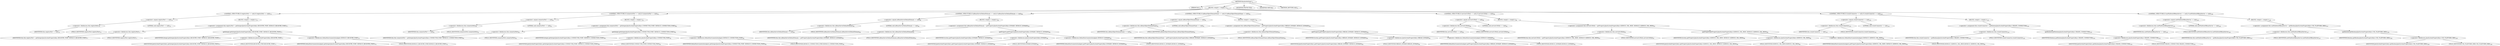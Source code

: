 digraph "finalizeSettings" {  
"85" [label = <(METHOD,finalizeSettings)<SUB>75</SUB>> ]
"86" [label = <(PARAM,this)<SUB>75</SUB>> ]
"87" [label = <(BLOCK,&lt;empty&gt;,&lt;empty&gt;)<SUB>75</SUB>> ]
"88" [label = <(CONTROL_STRUCTURE,if (registryPort == null),if (registryPort == null))<SUB>76</SUB>> ]
"89" [label = <(&lt;operator&gt;.equals,registryPort == null)<SUB>76</SUB>> ]
"90" [label = <(&lt;operator&gt;.fieldAccess,this.registryPort)<SUB>76</SUB>> ]
"91" [label = <(IDENTIFIER,this,registryPort == null)<SUB>76</SUB>> ]
"92" [label = <(FIELD_IDENTIFIER,registryPort,registryPort)<SUB>76</SUB>> ]
"93" [label = <(LITERAL,null,registryPort == null)<SUB>76</SUB>> ]
"94" [label = <(BLOCK,&lt;empty&gt;,&lt;empty&gt;)<SUB>76</SUB>> ]
"95" [label = <(&lt;operator&gt;.assignment,this.registryPort = getInteger(JmxSystemPropertyKeys.REGISTRY_PORT, DEFAULT_REGISTRY_PORT))<SUB>77</SUB>> ]
"96" [label = <(&lt;operator&gt;.fieldAccess,this.registryPort)<SUB>77</SUB>> ]
"97" [label = <(IDENTIFIER,this,this.registryPort = getInteger(JmxSystemPropertyKeys.REGISTRY_PORT, DEFAULT_REGISTRY_PORT))<SUB>77</SUB>> ]
"98" [label = <(FIELD_IDENTIFIER,registryPort,registryPort)<SUB>77</SUB>> ]
"99" [label = <(getInteger,getInteger(JmxSystemPropertyKeys.REGISTRY_PORT, DEFAULT_REGISTRY_PORT))<SUB>77</SUB>> ]
"100" [label = <(IDENTIFIER,Integer,getInteger(JmxSystemPropertyKeys.REGISTRY_PORT, DEFAULT_REGISTRY_PORT))<SUB>77</SUB>> ]
"101" [label = <(&lt;operator&gt;.fieldAccess,JmxSystemPropertyKeys.REGISTRY_PORT)<SUB>77</SUB>> ]
"102" [label = <(IDENTIFIER,JmxSystemPropertyKeys,getInteger(JmxSystemPropertyKeys.REGISTRY_PORT, DEFAULT_REGISTRY_PORT))<SUB>77</SUB>> ]
"103" [label = <(FIELD_IDENTIFIER,REGISTRY_PORT,REGISTRY_PORT)<SUB>77</SUB>> ]
"104" [label = <(&lt;operator&gt;.fieldAccess,DefaultInstrumentationAgent.DEFAULT_REGISTRY_PORT)<SUB>78</SUB>> ]
"105" [label = <(IDENTIFIER,DefaultInstrumentationAgent,getInteger(JmxSystemPropertyKeys.REGISTRY_PORT, DEFAULT_REGISTRY_PORT))<SUB>78</SUB>> ]
"106" [label = <(FIELD_IDENTIFIER,DEFAULT_REGISTRY_PORT,DEFAULT_REGISTRY_PORT)<SUB>78</SUB>> ]
"107" [label = <(CONTROL_STRUCTURE,if (connectorPort == null),if (connectorPort == null))<SUB>81</SUB>> ]
"108" [label = <(&lt;operator&gt;.equals,connectorPort == null)<SUB>81</SUB>> ]
"109" [label = <(&lt;operator&gt;.fieldAccess,this.connectorPort)<SUB>81</SUB>> ]
"110" [label = <(IDENTIFIER,this,connectorPort == null)<SUB>81</SUB>> ]
"111" [label = <(FIELD_IDENTIFIER,connectorPort,connectorPort)<SUB>81</SUB>> ]
"112" [label = <(LITERAL,null,connectorPort == null)<SUB>81</SUB>> ]
"113" [label = <(BLOCK,&lt;empty&gt;,&lt;empty&gt;)<SUB>81</SUB>> ]
"114" [label = <(&lt;operator&gt;.assignment,this.connectorPort = getInteger(JmxSystemPropertyKeys.CONNECTOR_PORT, DEFAULT_CONNECTION_PORT))<SUB>82</SUB>> ]
"115" [label = <(&lt;operator&gt;.fieldAccess,this.connectorPort)<SUB>82</SUB>> ]
"116" [label = <(IDENTIFIER,this,this.connectorPort = getInteger(JmxSystemPropertyKeys.CONNECTOR_PORT, DEFAULT_CONNECTION_PORT))<SUB>82</SUB>> ]
"117" [label = <(FIELD_IDENTIFIER,connectorPort,connectorPort)<SUB>82</SUB>> ]
"118" [label = <(getInteger,getInteger(JmxSystemPropertyKeys.CONNECTOR_PORT, DEFAULT_CONNECTION_PORT))<SUB>82</SUB>> ]
"119" [label = <(IDENTIFIER,Integer,getInteger(JmxSystemPropertyKeys.CONNECTOR_PORT, DEFAULT_CONNECTION_PORT))<SUB>82</SUB>> ]
"120" [label = <(&lt;operator&gt;.fieldAccess,JmxSystemPropertyKeys.CONNECTOR_PORT)<SUB>82</SUB>> ]
"121" [label = <(IDENTIFIER,JmxSystemPropertyKeys,getInteger(JmxSystemPropertyKeys.CONNECTOR_PORT, DEFAULT_CONNECTION_PORT))<SUB>82</SUB>> ]
"122" [label = <(FIELD_IDENTIFIER,CONNECTOR_PORT,CONNECTOR_PORT)<SUB>82</SUB>> ]
"123" [label = <(&lt;operator&gt;.fieldAccess,DefaultInstrumentationAgent.DEFAULT_CONNECTION_PORT)<SUB>83</SUB>> ]
"124" [label = <(IDENTIFIER,DefaultInstrumentationAgent,getInteger(JmxSystemPropertyKeys.CONNECTOR_PORT, DEFAULT_CONNECTION_PORT))<SUB>83</SUB>> ]
"125" [label = <(FIELD_IDENTIFIER,DEFAULT_CONNECTION_PORT,DEFAULT_CONNECTION_PORT)<SUB>83</SUB>> ]
"126" [label = <(CONTROL_STRUCTURE,if (mBeanServerDefaultDomain == null),if (mBeanServerDefaultDomain == null))<SUB>86</SUB>> ]
"127" [label = <(&lt;operator&gt;.equals,mBeanServerDefaultDomain == null)<SUB>86</SUB>> ]
"128" [label = <(&lt;operator&gt;.fieldAccess,this.mBeanServerDefaultDomain)<SUB>86</SUB>> ]
"129" [label = <(IDENTIFIER,this,mBeanServerDefaultDomain == null)<SUB>86</SUB>> ]
"130" [label = <(FIELD_IDENTIFIER,mBeanServerDefaultDomain,mBeanServerDefaultDomain)<SUB>86</SUB>> ]
"131" [label = <(LITERAL,null,mBeanServerDefaultDomain == null)<SUB>86</SUB>> ]
"132" [label = <(BLOCK,&lt;empty&gt;,&lt;empty&gt;)<SUB>86</SUB>> ]
"133" [label = <(&lt;operator&gt;.assignment,this.mBeanServerDefaultDomain = getProperty(JmxSystemPropertyKeys.DOMAIN, DEFAULT_DOMAIN))<SUB>87</SUB>> ]
"134" [label = <(&lt;operator&gt;.fieldAccess,this.mBeanServerDefaultDomain)<SUB>87</SUB>> ]
"135" [label = <(IDENTIFIER,this,this.mBeanServerDefaultDomain = getProperty(JmxSystemPropertyKeys.DOMAIN, DEFAULT_DOMAIN))<SUB>87</SUB>> ]
"136" [label = <(FIELD_IDENTIFIER,mBeanServerDefaultDomain,mBeanServerDefaultDomain)<SUB>87</SUB>> ]
"137" [label = <(getProperty,getProperty(JmxSystemPropertyKeys.DOMAIN, DEFAULT_DOMAIN))<SUB>88</SUB>> ]
"138" [label = <(IDENTIFIER,System,getProperty(JmxSystemPropertyKeys.DOMAIN, DEFAULT_DOMAIN))<SUB>88</SUB>> ]
"139" [label = <(&lt;operator&gt;.fieldAccess,JmxSystemPropertyKeys.DOMAIN)<SUB>88</SUB>> ]
"140" [label = <(IDENTIFIER,JmxSystemPropertyKeys,getProperty(JmxSystemPropertyKeys.DOMAIN, DEFAULT_DOMAIN))<SUB>88</SUB>> ]
"141" [label = <(FIELD_IDENTIFIER,DOMAIN,DOMAIN)<SUB>88</SUB>> ]
"142" [label = <(&lt;operator&gt;.fieldAccess,DefaultInstrumentationAgent.DEFAULT_DOMAIN)<SUB>88</SUB>> ]
"143" [label = <(IDENTIFIER,DefaultInstrumentationAgent,getProperty(JmxSystemPropertyKeys.DOMAIN, DEFAULT_DOMAIN))<SUB>88</SUB>> ]
"144" [label = <(FIELD_IDENTIFIER,DEFAULT_DOMAIN,DEFAULT_DOMAIN)<SUB>88</SUB>> ]
"145" [label = <(CONTROL_STRUCTURE,if (mBeanObjectDomainName == null),if (mBeanObjectDomainName == null))<SUB>91</SUB>> ]
"146" [label = <(&lt;operator&gt;.equals,mBeanObjectDomainName == null)<SUB>91</SUB>> ]
"147" [label = <(&lt;operator&gt;.fieldAccess,this.mBeanObjectDomainName)<SUB>91</SUB>> ]
"148" [label = <(IDENTIFIER,this,mBeanObjectDomainName == null)<SUB>91</SUB>> ]
"149" [label = <(FIELD_IDENTIFIER,mBeanObjectDomainName,mBeanObjectDomainName)<SUB>91</SUB>> ]
"150" [label = <(LITERAL,null,mBeanObjectDomainName == null)<SUB>91</SUB>> ]
"151" [label = <(BLOCK,&lt;empty&gt;,&lt;empty&gt;)<SUB>91</SUB>> ]
"152" [label = <(&lt;operator&gt;.assignment,this.mBeanObjectDomainName = getProperty(JmxSystemPropertyKeys.MBEAN_DOMAIN, DEFAULT_DOMAIN))<SUB>92</SUB>> ]
"153" [label = <(&lt;operator&gt;.fieldAccess,this.mBeanObjectDomainName)<SUB>92</SUB>> ]
"154" [label = <(IDENTIFIER,this,this.mBeanObjectDomainName = getProperty(JmxSystemPropertyKeys.MBEAN_DOMAIN, DEFAULT_DOMAIN))<SUB>92</SUB>> ]
"155" [label = <(FIELD_IDENTIFIER,mBeanObjectDomainName,mBeanObjectDomainName)<SUB>92</SUB>> ]
"156" [label = <(getProperty,getProperty(JmxSystemPropertyKeys.MBEAN_DOMAIN, DEFAULT_DOMAIN))<SUB>93</SUB>> ]
"157" [label = <(IDENTIFIER,System,getProperty(JmxSystemPropertyKeys.MBEAN_DOMAIN, DEFAULT_DOMAIN))<SUB>93</SUB>> ]
"158" [label = <(&lt;operator&gt;.fieldAccess,JmxSystemPropertyKeys.MBEAN_DOMAIN)<SUB>93</SUB>> ]
"159" [label = <(IDENTIFIER,JmxSystemPropertyKeys,getProperty(JmxSystemPropertyKeys.MBEAN_DOMAIN, DEFAULT_DOMAIN))<SUB>93</SUB>> ]
"160" [label = <(FIELD_IDENTIFIER,MBEAN_DOMAIN,MBEAN_DOMAIN)<SUB>93</SUB>> ]
"161" [label = <(&lt;operator&gt;.fieldAccess,DefaultInstrumentationAgent.DEFAULT_DOMAIN)<SUB>93</SUB>> ]
"162" [label = <(IDENTIFIER,DefaultInstrumentationAgent,getProperty(JmxSystemPropertyKeys.MBEAN_DOMAIN, DEFAULT_DOMAIN))<SUB>93</SUB>> ]
"163" [label = <(FIELD_IDENTIFIER,DEFAULT_DOMAIN,DEFAULT_DOMAIN)<SUB>93</SUB>> ]
"164" [label = <(CONTROL_STRUCTURE,if (serviceUrlPath == null),if (serviceUrlPath == null))<SUB>96</SUB>> ]
"165" [label = <(&lt;operator&gt;.equals,serviceUrlPath == null)<SUB>96</SUB>> ]
"166" [label = <(&lt;operator&gt;.fieldAccess,this.serviceUrlPath)<SUB>96</SUB>> ]
"167" [label = <(IDENTIFIER,this,serviceUrlPath == null)<SUB>96</SUB>> ]
"168" [label = <(FIELD_IDENTIFIER,serviceUrlPath,serviceUrlPath)<SUB>96</SUB>> ]
"169" [label = <(LITERAL,null,serviceUrlPath == null)<SUB>96</SUB>> ]
"170" [label = <(BLOCK,&lt;empty&gt;,&lt;empty&gt;)<SUB>96</SUB>> ]
"171" [label = <(&lt;operator&gt;.assignment,this.serviceUrlPath = getProperty(JmxSystemPropertyKeys.SERVICE_URL_PATH, DEFAULT_SERVICE_URL_PATH))<SUB>97</SUB>> ]
"172" [label = <(&lt;operator&gt;.fieldAccess,this.serviceUrlPath)<SUB>97</SUB>> ]
"173" [label = <(IDENTIFIER,this,this.serviceUrlPath = getProperty(JmxSystemPropertyKeys.SERVICE_URL_PATH, DEFAULT_SERVICE_URL_PATH))<SUB>97</SUB>> ]
"174" [label = <(FIELD_IDENTIFIER,serviceUrlPath,serviceUrlPath)<SUB>97</SUB>> ]
"175" [label = <(getProperty,getProperty(JmxSystemPropertyKeys.SERVICE_URL_PATH, DEFAULT_SERVICE_URL_PATH))<SUB>98</SUB>> ]
"176" [label = <(IDENTIFIER,System,getProperty(JmxSystemPropertyKeys.SERVICE_URL_PATH, DEFAULT_SERVICE_URL_PATH))<SUB>98</SUB>> ]
"177" [label = <(&lt;operator&gt;.fieldAccess,JmxSystemPropertyKeys.SERVICE_URL_PATH)<SUB>98</SUB>> ]
"178" [label = <(IDENTIFIER,JmxSystemPropertyKeys,getProperty(JmxSystemPropertyKeys.SERVICE_URL_PATH, DEFAULT_SERVICE_URL_PATH))<SUB>98</SUB>> ]
"179" [label = <(FIELD_IDENTIFIER,SERVICE_URL_PATH,SERVICE_URL_PATH)<SUB>98</SUB>> ]
"180" [label = <(&lt;operator&gt;.fieldAccess,DefaultInstrumentationAgent.DEFAULT_SERVICE_URL_PATH)<SUB>99</SUB>> ]
"181" [label = <(IDENTIFIER,DefaultInstrumentationAgent,getProperty(JmxSystemPropertyKeys.SERVICE_URL_PATH, DEFAULT_SERVICE_URL_PATH))<SUB>99</SUB>> ]
"182" [label = <(FIELD_IDENTIFIER,DEFAULT_SERVICE_URL_PATH,DEFAULT_SERVICE_URL_PATH)<SUB>99</SUB>> ]
"183" [label = <(CONTROL_STRUCTURE,if (createConnector == null),if (createConnector == null))<SUB>102</SUB>> ]
"184" [label = <(&lt;operator&gt;.equals,createConnector == null)<SUB>102</SUB>> ]
"185" [label = <(&lt;operator&gt;.fieldAccess,this.createConnector)<SUB>102</SUB>> ]
"186" [label = <(IDENTIFIER,this,createConnector == null)<SUB>102</SUB>> ]
"187" [label = <(FIELD_IDENTIFIER,createConnector,createConnector)<SUB>102</SUB>> ]
"188" [label = <(LITERAL,null,createConnector == null)<SUB>102</SUB>> ]
"189" [label = <(BLOCK,&lt;empty&gt;,&lt;empty&gt;)<SUB>102</SUB>> ]
"190" [label = <(&lt;operator&gt;.assignment,this.createConnector = getBoolean(JmxSystemPropertyKeys.CREATE_CONNECTOR))<SUB>103</SUB>> ]
"191" [label = <(&lt;operator&gt;.fieldAccess,this.createConnector)<SUB>103</SUB>> ]
"192" [label = <(IDENTIFIER,this,this.createConnector = getBoolean(JmxSystemPropertyKeys.CREATE_CONNECTOR))<SUB>103</SUB>> ]
"193" [label = <(FIELD_IDENTIFIER,createConnector,createConnector)<SUB>103</SUB>> ]
"194" [label = <(getBoolean,getBoolean(JmxSystemPropertyKeys.CREATE_CONNECTOR))<SUB>103</SUB>> ]
"195" [label = <(IDENTIFIER,Boolean,getBoolean(JmxSystemPropertyKeys.CREATE_CONNECTOR))<SUB>103</SUB>> ]
"196" [label = <(&lt;operator&gt;.fieldAccess,JmxSystemPropertyKeys.CREATE_CONNECTOR)<SUB>103</SUB>> ]
"197" [label = <(IDENTIFIER,JmxSystemPropertyKeys,getBoolean(JmxSystemPropertyKeys.CREATE_CONNECTOR))<SUB>103</SUB>> ]
"198" [label = <(FIELD_IDENTIFIER,CREATE_CONNECTOR,CREATE_CONNECTOR)<SUB>103</SUB>> ]
"199" [label = <(CONTROL_STRUCTURE,if (usePlatformMBeanServer == null),if (usePlatformMBeanServer == null))<SUB>106</SUB>> ]
"200" [label = <(&lt;operator&gt;.equals,usePlatformMBeanServer == null)<SUB>106</SUB>> ]
"201" [label = <(&lt;operator&gt;.fieldAccess,this.usePlatformMBeanServer)<SUB>106</SUB>> ]
"202" [label = <(IDENTIFIER,this,usePlatformMBeanServer == null)<SUB>106</SUB>> ]
"203" [label = <(FIELD_IDENTIFIER,usePlatformMBeanServer,usePlatformMBeanServer)<SUB>106</SUB>> ]
"204" [label = <(LITERAL,null,usePlatformMBeanServer == null)<SUB>106</SUB>> ]
"205" [label = <(BLOCK,&lt;empty&gt;,&lt;empty&gt;)<SUB>106</SUB>> ]
"206" [label = <(&lt;operator&gt;.assignment,this.usePlatformMBeanServer = getBoolean(JmxSystemPropertyKeys.USE_PLATFORM_MBS))<SUB>107</SUB>> ]
"207" [label = <(&lt;operator&gt;.fieldAccess,this.usePlatformMBeanServer)<SUB>107</SUB>> ]
"208" [label = <(IDENTIFIER,this,this.usePlatformMBeanServer = getBoolean(JmxSystemPropertyKeys.USE_PLATFORM_MBS))<SUB>107</SUB>> ]
"209" [label = <(FIELD_IDENTIFIER,usePlatformMBeanServer,usePlatformMBeanServer)<SUB>107</SUB>> ]
"210" [label = <(getBoolean,getBoolean(JmxSystemPropertyKeys.USE_PLATFORM_MBS))<SUB>108</SUB>> ]
"211" [label = <(IDENTIFIER,Boolean,getBoolean(JmxSystemPropertyKeys.USE_PLATFORM_MBS))<SUB>108</SUB>> ]
"212" [label = <(&lt;operator&gt;.fieldAccess,JmxSystemPropertyKeys.USE_PLATFORM_MBS)<SUB>108</SUB>> ]
"213" [label = <(IDENTIFIER,JmxSystemPropertyKeys,getBoolean(JmxSystemPropertyKeys.USE_PLATFORM_MBS))<SUB>108</SUB>> ]
"214" [label = <(FIELD_IDENTIFIER,USE_PLATFORM_MBS,USE_PLATFORM_MBS)<SUB>108</SUB>> ]
"215" [label = <(MODIFIER,PROTECTED)> ]
"216" [label = <(MODIFIER,VIRTUAL)> ]
"217" [label = <(METHOD_RETURN,void)<SUB>75</SUB>> ]
  "85" -> "86" 
  "85" -> "87" 
  "85" -> "215" 
  "85" -> "216" 
  "85" -> "217" 
  "87" -> "88" 
  "87" -> "107" 
  "87" -> "126" 
  "87" -> "145" 
  "87" -> "164" 
  "87" -> "183" 
  "87" -> "199" 
  "88" -> "89" 
  "88" -> "94" 
  "89" -> "90" 
  "89" -> "93" 
  "90" -> "91" 
  "90" -> "92" 
  "94" -> "95" 
  "95" -> "96" 
  "95" -> "99" 
  "96" -> "97" 
  "96" -> "98" 
  "99" -> "100" 
  "99" -> "101" 
  "99" -> "104" 
  "101" -> "102" 
  "101" -> "103" 
  "104" -> "105" 
  "104" -> "106" 
  "107" -> "108" 
  "107" -> "113" 
  "108" -> "109" 
  "108" -> "112" 
  "109" -> "110" 
  "109" -> "111" 
  "113" -> "114" 
  "114" -> "115" 
  "114" -> "118" 
  "115" -> "116" 
  "115" -> "117" 
  "118" -> "119" 
  "118" -> "120" 
  "118" -> "123" 
  "120" -> "121" 
  "120" -> "122" 
  "123" -> "124" 
  "123" -> "125" 
  "126" -> "127" 
  "126" -> "132" 
  "127" -> "128" 
  "127" -> "131" 
  "128" -> "129" 
  "128" -> "130" 
  "132" -> "133" 
  "133" -> "134" 
  "133" -> "137" 
  "134" -> "135" 
  "134" -> "136" 
  "137" -> "138" 
  "137" -> "139" 
  "137" -> "142" 
  "139" -> "140" 
  "139" -> "141" 
  "142" -> "143" 
  "142" -> "144" 
  "145" -> "146" 
  "145" -> "151" 
  "146" -> "147" 
  "146" -> "150" 
  "147" -> "148" 
  "147" -> "149" 
  "151" -> "152" 
  "152" -> "153" 
  "152" -> "156" 
  "153" -> "154" 
  "153" -> "155" 
  "156" -> "157" 
  "156" -> "158" 
  "156" -> "161" 
  "158" -> "159" 
  "158" -> "160" 
  "161" -> "162" 
  "161" -> "163" 
  "164" -> "165" 
  "164" -> "170" 
  "165" -> "166" 
  "165" -> "169" 
  "166" -> "167" 
  "166" -> "168" 
  "170" -> "171" 
  "171" -> "172" 
  "171" -> "175" 
  "172" -> "173" 
  "172" -> "174" 
  "175" -> "176" 
  "175" -> "177" 
  "175" -> "180" 
  "177" -> "178" 
  "177" -> "179" 
  "180" -> "181" 
  "180" -> "182" 
  "183" -> "184" 
  "183" -> "189" 
  "184" -> "185" 
  "184" -> "188" 
  "185" -> "186" 
  "185" -> "187" 
  "189" -> "190" 
  "190" -> "191" 
  "190" -> "194" 
  "191" -> "192" 
  "191" -> "193" 
  "194" -> "195" 
  "194" -> "196" 
  "196" -> "197" 
  "196" -> "198" 
  "199" -> "200" 
  "199" -> "205" 
  "200" -> "201" 
  "200" -> "204" 
  "201" -> "202" 
  "201" -> "203" 
  "205" -> "206" 
  "206" -> "207" 
  "206" -> "210" 
  "207" -> "208" 
  "207" -> "209" 
  "210" -> "211" 
  "210" -> "212" 
  "212" -> "213" 
  "212" -> "214" 
}
